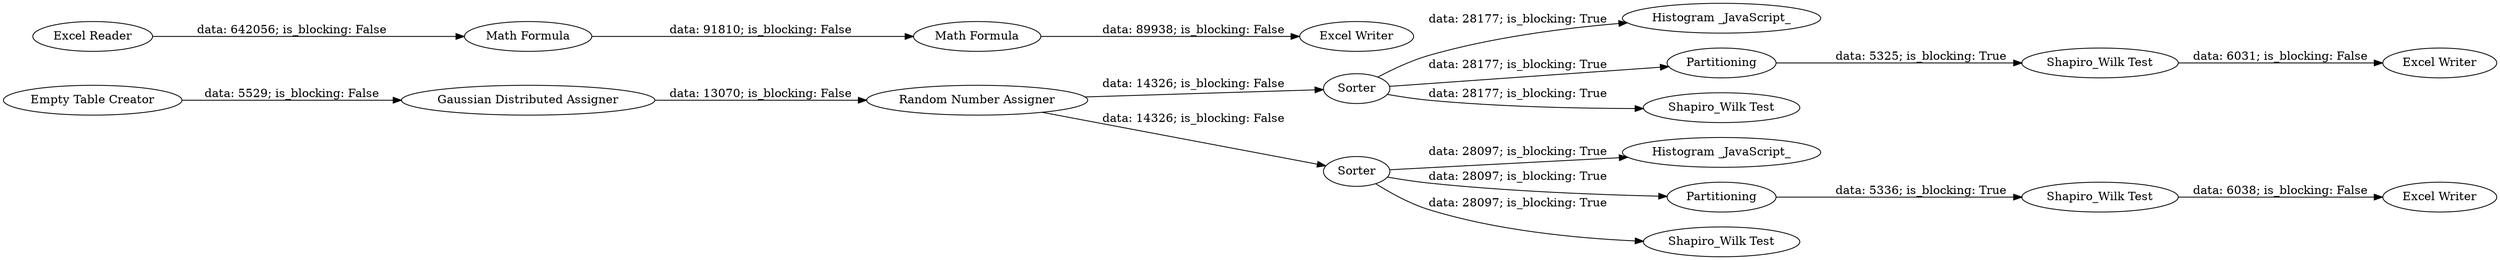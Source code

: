 digraph {
	"-1348347704088772142_8" [label="Random Number Assigner"]
	"-1348347704088772142_7" [label="Histogram _JavaScript_"]
	"-1348347704088772142_13" [label="Histogram _JavaScript_"]
	"-1348347704088772142_1" [label="Excel Reader"]
	"-1348347704088772142_11" [label=Partitioning]
	"-1348347704088772142_5" [label="Empty Table Creator"]
	"-1348347704088772142_12" [label="Shapiro_Wilk Test"]
	"-1348347704088772142_3" [label="Excel Writer"]
	"-1348347704088772142_14" [label=Partitioning]
	"-1348347704088772142_6" [label="Gaussian Distributed Assigner"]
	"-1348347704088772142_15" [label="Shapiro_Wilk Test"]
	"-1348347704088772142_10" [label="Shapiro_Wilk Test"]
	"-1348347704088772142_16" [label="Shapiro_Wilk Test"]
	"-1348347704088772142_20" [label="Excel Writer"]
	"-1348347704088772142_4" [label="Math Formula"]
	"-1348347704088772142_19" [label=Sorter]
	"-1348347704088772142_2" [label="Math Formula"]
	"-1348347704088772142_9" [label=Sorter]
	"-1348347704088772142_21" [label="Excel Writer"]
	"-1348347704088772142_2" -> "-1348347704088772142_4" [label="data: 91810; is_blocking: False"]
	"-1348347704088772142_14" -> "-1348347704088772142_16" [label="data: 5336; is_blocking: True"]
	"-1348347704088772142_5" -> "-1348347704088772142_6" [label="data: 5529; is_blocking: False"]
	"-1348347704088772142_8" -> "-1348347704088772142_19" [label="data: 14326; is_blocking: False"]
	"-1348347704088772142_19" -> "-1348347704088772142_11" [label="data: 28177; is_blocking: True"]
	"-1348347704088772142_1" -> "-1348347704088772142_2" [label="data: 642056; is_blocking: False"]
	"-1348347704088772142_19" -> "-1348347704088772142_15" [label="data: 28177; is_blocking: True"]
	"-1348347704088772142_8" -> "-1348347704088772142_9" [label="data: 14326; is_blocking: False"]
	"-1348347704088772142_4" -> "-1348347704088772142_3" [label="data: 89938; is_blocking: False"]
	"-1348347704088772142_11" -> "-1348347704088772142_12" [label="data: 5325; is_blocking: True"]
	"-1348347704088772142_9" -> "-1348347704088772142_13" [label="data: 28097; is_blocking: True"]
	"-1348347704088772142_6" -> "-1348347704088772142_8" [label="data: 13070; is_blocking: False"]
	"-1348347704088772142_9" -> "-1348347704088772142_14" [label="data: 28097; is_blocking: True"]
	"-1348347704088772142_12" -> "-1348347704088772142_21" [label="data: 6031; is_blocking: False"]
	"-1348347704088772142_9" -> "-1348347704088772142_10" [label="data: 28097; is_blocking: True"]
	"-1348347704088772142_16" -> "-1348347704088772142_20" [label="data: 6038; is_blocking: False"]
	"-1348347704088772142_19" -> "-1348347704088772142_7" [label="data: 28177; is_blocking: True"]
	rankdir=LR
}

